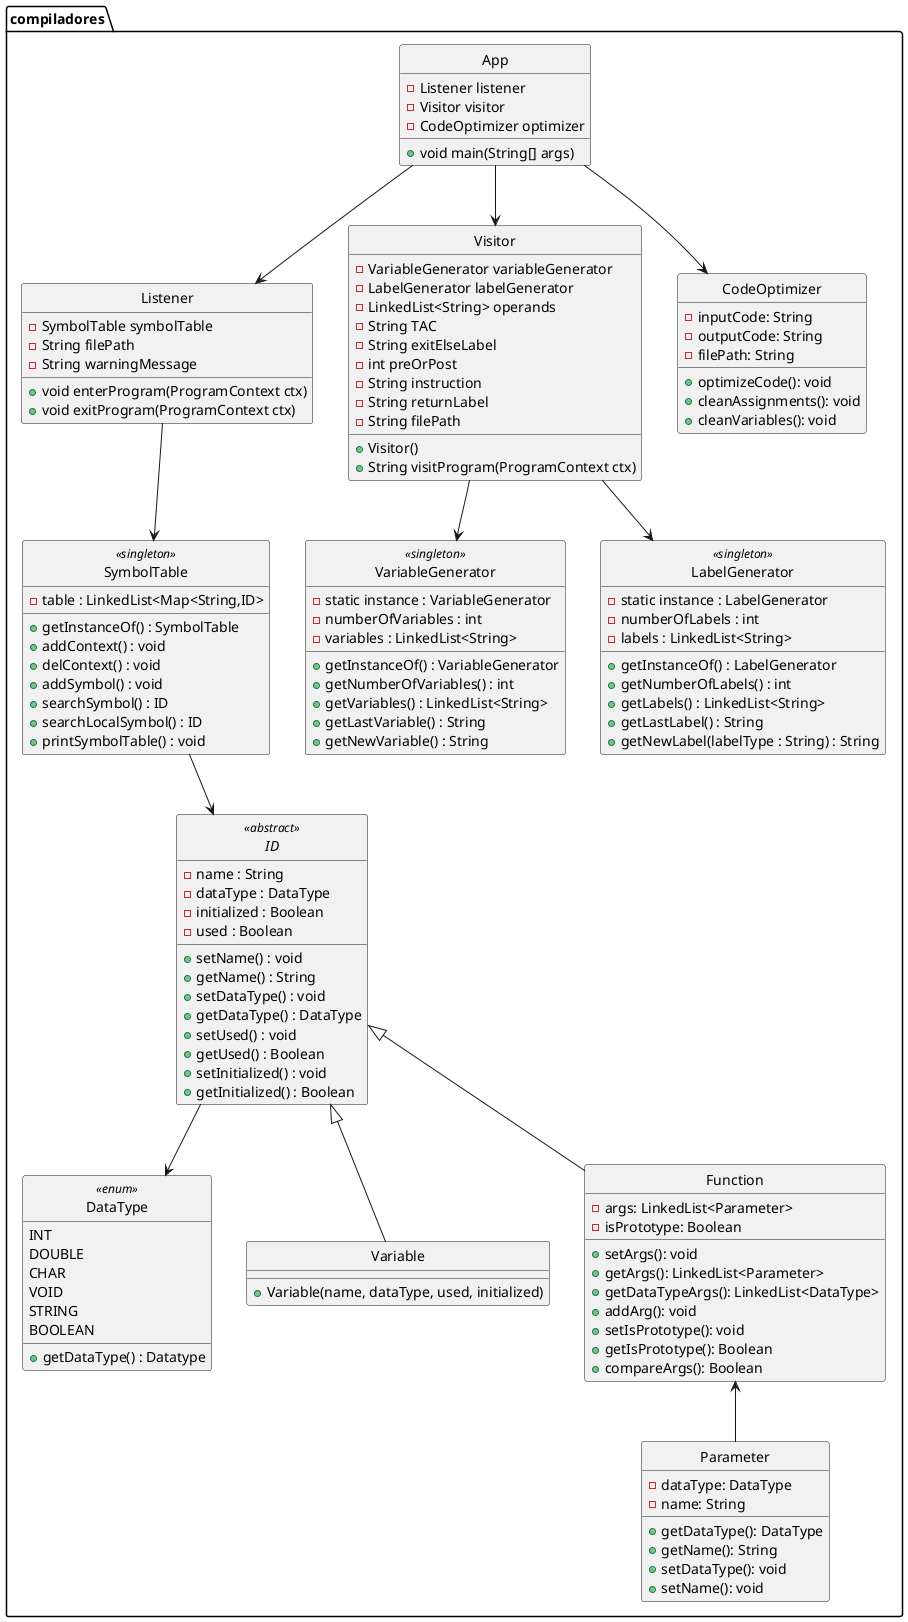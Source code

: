/'
    This is a uml diagram of the whole compiler.
    The classes Visitor and Listener are simplified.
'/

@startuml App

hide circle

class compiladores.App {
    - Listener listener
    - Visitor visitor
    - CodeOptimizer optimizer
    + void main(String[] args)
}




class compiladores.Listener {
    - SymbolTable symbolTable
    - String filePath
    - String warningMessage
    + void enterProgram(ProgramContext ctx)
    + void exitProgram(ProgramContext ctx)
}




class compiladores.Visitor {
    - VariableGenerator variableGenerator
    - LabelGenerator labelGenerator
    - LinkedList<String> operands
    - String TAC
    - String exitElseLabel
    - int preOrPost
    - String instruction
    - String returnLabel
    - String filePath
    + Visitor()
    + String visitProgram(ProgramContext ctx)
}

class compiladores.VariableGenerator <<singleton>> {
    - static instance : VariableGenerator
    - numberOfVariables : int
    - variables : LinkedList<String>
    + getInstanceOf() : VariableGenerator
    + getNumberOfVariables() : int
    + getVariables() : LinkedList<String>
    + getLastVariable() : String
    + getNewVariable() : String
}

class compiladores.LabelGenerator <<singleton>> {
    - static instance : LabelGenerator
    - numberOfLabels : int
    - labels : LinkedList<String>
    + getInstanceOf() : LabelGenerator
    + getNumberOfLabels() : int
    + getLabels() : LinkedList<String>
    + getLastLabel() : String
    + getNewLabel(labelType : String) : String
}




class compiladores.CodeOptimizer {
    - inputCode: String
    - outputCode: String
    - filePath: String
    + optimizeCode(): void
    + cleanAssignments(): void
    + cleanVariables(): void
}




class compiladores.SymbolTable <<singleton>> {
    - table : LinkedList<Map<String,ID>  
    + getInstanceOf() : SymbolTable
    + addContext() : void
    + delContext() : void
    + addSymbol() : void
    + searchSymbol() : ID
    + searchLocalSymbol() : ID
    + printSymbolTable() : void
}

enum compiladores.DataType <<enum>> {
    INT
    DOUBLE
    CHAR
    VOID 
    STRING
    BOOLEAN
    + getDataType() : Datatype
}

abstract class compiladores.ID <<abstract>> {
    - name : String
    - dataType : DataType
    - initialized : Boolean
    - used : Boolean
    + setName() : void
    + getName() : String
    + setDataType() : void
    + getDataType() : DataType
    + setUsed() : void
    + getUsed() : Boolean
    + setInitialized() : void
    + getInitialized() : Boolean
}

class compiladores.Variable {
    + Variable(name, dataType, used, initialized)
}

class compiladores.Function {
    - args: LinkedList<Parameter>
    - isPrototype: Boolean
    + setArgs(): void
    + getArgs(): LinkedList<Parameter>
    + getDataTypeArgs(): LinkedList<DataType>
    + addArg(): void
    + setIsPrototype(): void
    + getIsPrototype(): Boolean
    + compareArgs(): Boolean
}

class compiladores.Parameter {
    - dataType: DataType
    - name: String
    + getDataType(): DataType
    + getName(): String
    + setDataType(): void
    + setName(): void
}




compiladores.SymbolTable --> compiladores.ID
compiladores.ID <|-- compiladores.Variable
compiladores.ID <|-- compiladores.Function
compiladores.ID --> compiladores.DataType
compiladores.Function <-- compiladores.Parameter
compiladores.App --> compiladores.Listener  
compiladores.App --> compiladores.Visitor  
compiladores.App --> compiladores.CodeOptimizer  
compiladores.Listener --> compiladores.SymbolTable  
compiladores.Visitor --> compiladores.VariableGenerator
compiladores.Visitor --> compiladores.LabelGenerator

@enduml


